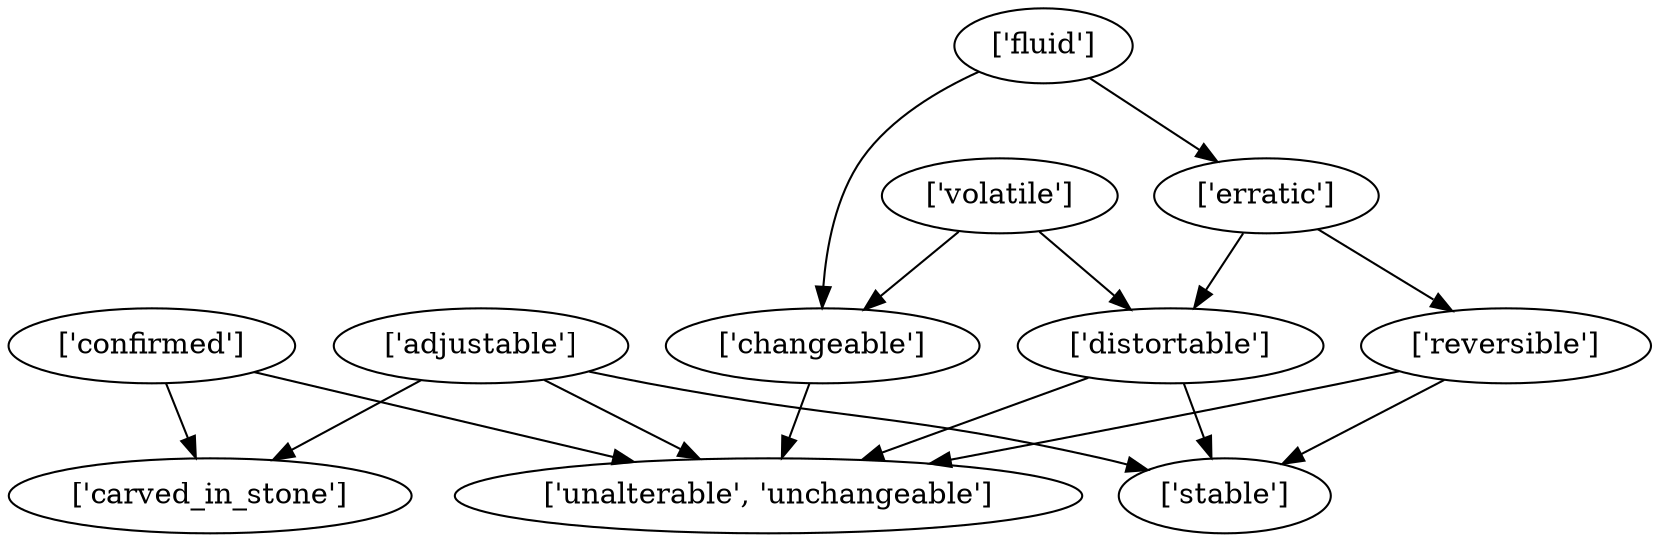 strict digraph  {
	"['adjustable']" -> "['carved_in_stone']";
	"['adjustable']" -> "['stable']";
	"['adjustable']" -> "['unalterable', 'unchangeable']";
	"['changeable']" -> "['unalterable', 'unchangeable']";
	"['fluid']" -> "['changeable']";
	"['fluid']" -> "['erratic']";
	"['erratic']" -> "['distortable']";
	"['erratic']" -> "['reversible']";
	"['distortable']" -> "['stable']";
	"['distortable']" -> "['unalterable', 'unchangeable']";
	"['reversible']" -> "['stable']";
	"['reversible']" -> "['unalterable', 'unchangeable']";
	"['confirmed']" -> "['carved_in_stone']";
	"['confirmed']" -> "['unalterable', 'unchangeable']";
	"['volatile']" -> "['changeable']";
	"['volatile']" -> "['distortable']";
}
